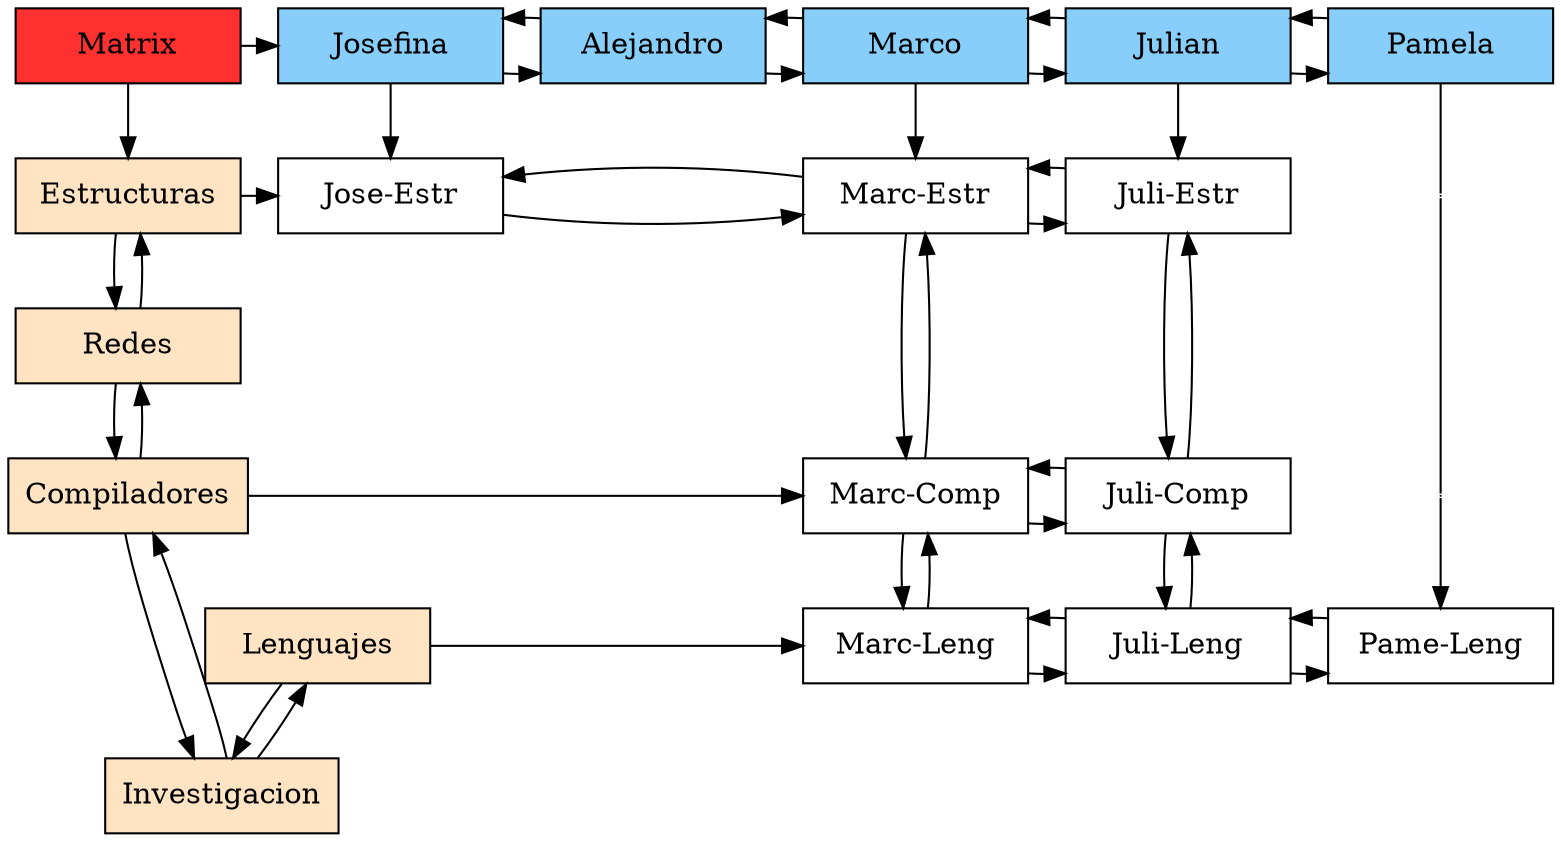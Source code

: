 digraph Sparce_Matrix {
    node [shape = box;];
    
    /**
     * este es el nodo principal y lo pones en el grupo 1 para que se muestre como el origen de un todo
     */
    Mt [label = "Matrix";width = 1.5;style = filled;fillcolor = firebrick1;group = 1;];
    
    /**
     * esto no se elimina, es para evitar el posicionamiento a lo loco
     */
    e0 [shape = point;width = 0;];
    e1 [shape = point;width = 0;];
    
    
    
    /**
     * estos son los padres de cada fila, mira que es grupo 1
     */
    U0 [label = "Estructuras";pos = "5.3,3.5!";width = 1.5;style = filled;fillcolor = bisque1;group = 1;];
    U1 [label = "Redes";width = 1.5;style = filled;fillcolor = bisque1;group = 1;];
    U2 [label = "Compiladores";width = 1.5;style = filled;fillcolor = bisque1;group = 1;];
    U3 [label = "Investigacion";width = 1.5;style = filled;fillcolor = bisque1;group = 1;];
    U4 [label = "Lenguajes";width = 1.5;style = filled;fillcolor = bisque1;group = 1;];
    
    // relaciones
    U0 -> U1;
    U1 -> U0;
    U1 -> U2;
    U2 -> U1;
    U2 -> U3;
    U3 -> U2;
    U3 -> U4;
    U4 -> U3;
    
    
    /**
     * aca el grupo cambia por ser las cabeceras de las columnas
     */
    A0 [label = "Josefina";width = 1.5;style = filled;fillcolor = lightskyblue;group = 2;];
    A1 [label = "Alejandro";width = 1.5;style = filled;fillcolor = lightskyblue;group = 3;];
    A2 [label = "Marco";width = 1.5;style = filled;fillcolor = lightskyblue;group = 4;];
    A3 [label = "Julian";width = 1.5;style = filled;fillcolor = lightskyblue;group = 5;];
    A4 [label = "Pamela";width = 1.5;style = filled;fillcolor = lightskyblue;group = 6;];
    
    // relaciones
    A0 -> A1;
    A1 -> A0;
    A1 -> A2;
    A2 -> A1;
    A2 -> A3;
    A3 -> A2;
    A3 -> A4;
    A4 -> A3;
    
    Mt -> U0;
    Mt -> A0;
    
    subgraph {
        rank = same;
        Mt;
        A0;
        A1;
        A2;
        A3;
        A4;
    }
    // para que aparezacan en la misma direccion
    
    
    /**
     * los nodos del centro, acuerdate de los grupos
     */
    N0_L0 [label = "Jose-Estr";width = 1.5;group = 2;];
    N1_L0 [label = "Marc-Estr";width = 1.5;group = 4;];
    N2_L0 [label = "Juli-Estr";width = 1.5;group = 5;];
    
    
    N0_L2 [label = "Marc-Comp";width = 1.5;group = 4;];
    N1_L2 [label = "Juli-Comp";width = 1.5;group = 5;];
    
    
    N0_L4 [label = "Marc-Leng";width = 1.5;group = 4;];
    N1_L4 [label = "Juli-Leng";width = 1.5;group = 5;];
    N2_L4 [label = "Pame-Leng";width = 1.5;group = 6;];
    
    
    // relaciones y ranks, no olvides que deben ir en la misma direccion
    
    U0 -> N0_L0;
    A0 -> N0_L0;
    N0_L0 -> N1_L0;
    N1_L0 -> N0_L0;
    A2 -> N1_L0;
    N1_L0 -> N2_L0;
    N2_L0 -> N1_L0;
    A3 -> N2_L0;
    
    subgraph {
        rank = same;
        U0;
        N0_L0;
        N1_L0;
        N2_L0;
    }
    
    
    U2 -> N0_L2;
    N0_L2 -> N1_L0;
    N1_L0 -> N0_L2;
    N0_L2 -> N1_L2;
    N1_L2 -> N0_L2;
    N1_L2 -> N2_L0;
    N2_L0 -> N1_L2;
    
    subgraph {
        rank = same;
        U2;
        N0_L2;
        N1_L2;
    }
    
    
    U4 -> N0_L4;
    N0_L4 -> N0_L2;
    N0_L2 -> N0_L4;
    N0_L4 -> N1_L4;
    N1_L4 -> N0_L4;
    N1_L4 -> N1_L2;
    N1_L2 -> N1_L4;
    N1_L4 -> N2_L4;
    N2_L4 -> N1_L4;
    
    subgraph {
        rank = same;
        U4;
        N0_L4;
        N1_L4;
        N2_L4;
    }
    
    /**
     * para que aparezca la flecha del ultimo
     */
    
    A4 -> e0 -> e1 [dir = none;];
    e1 -> N2_L4;
}